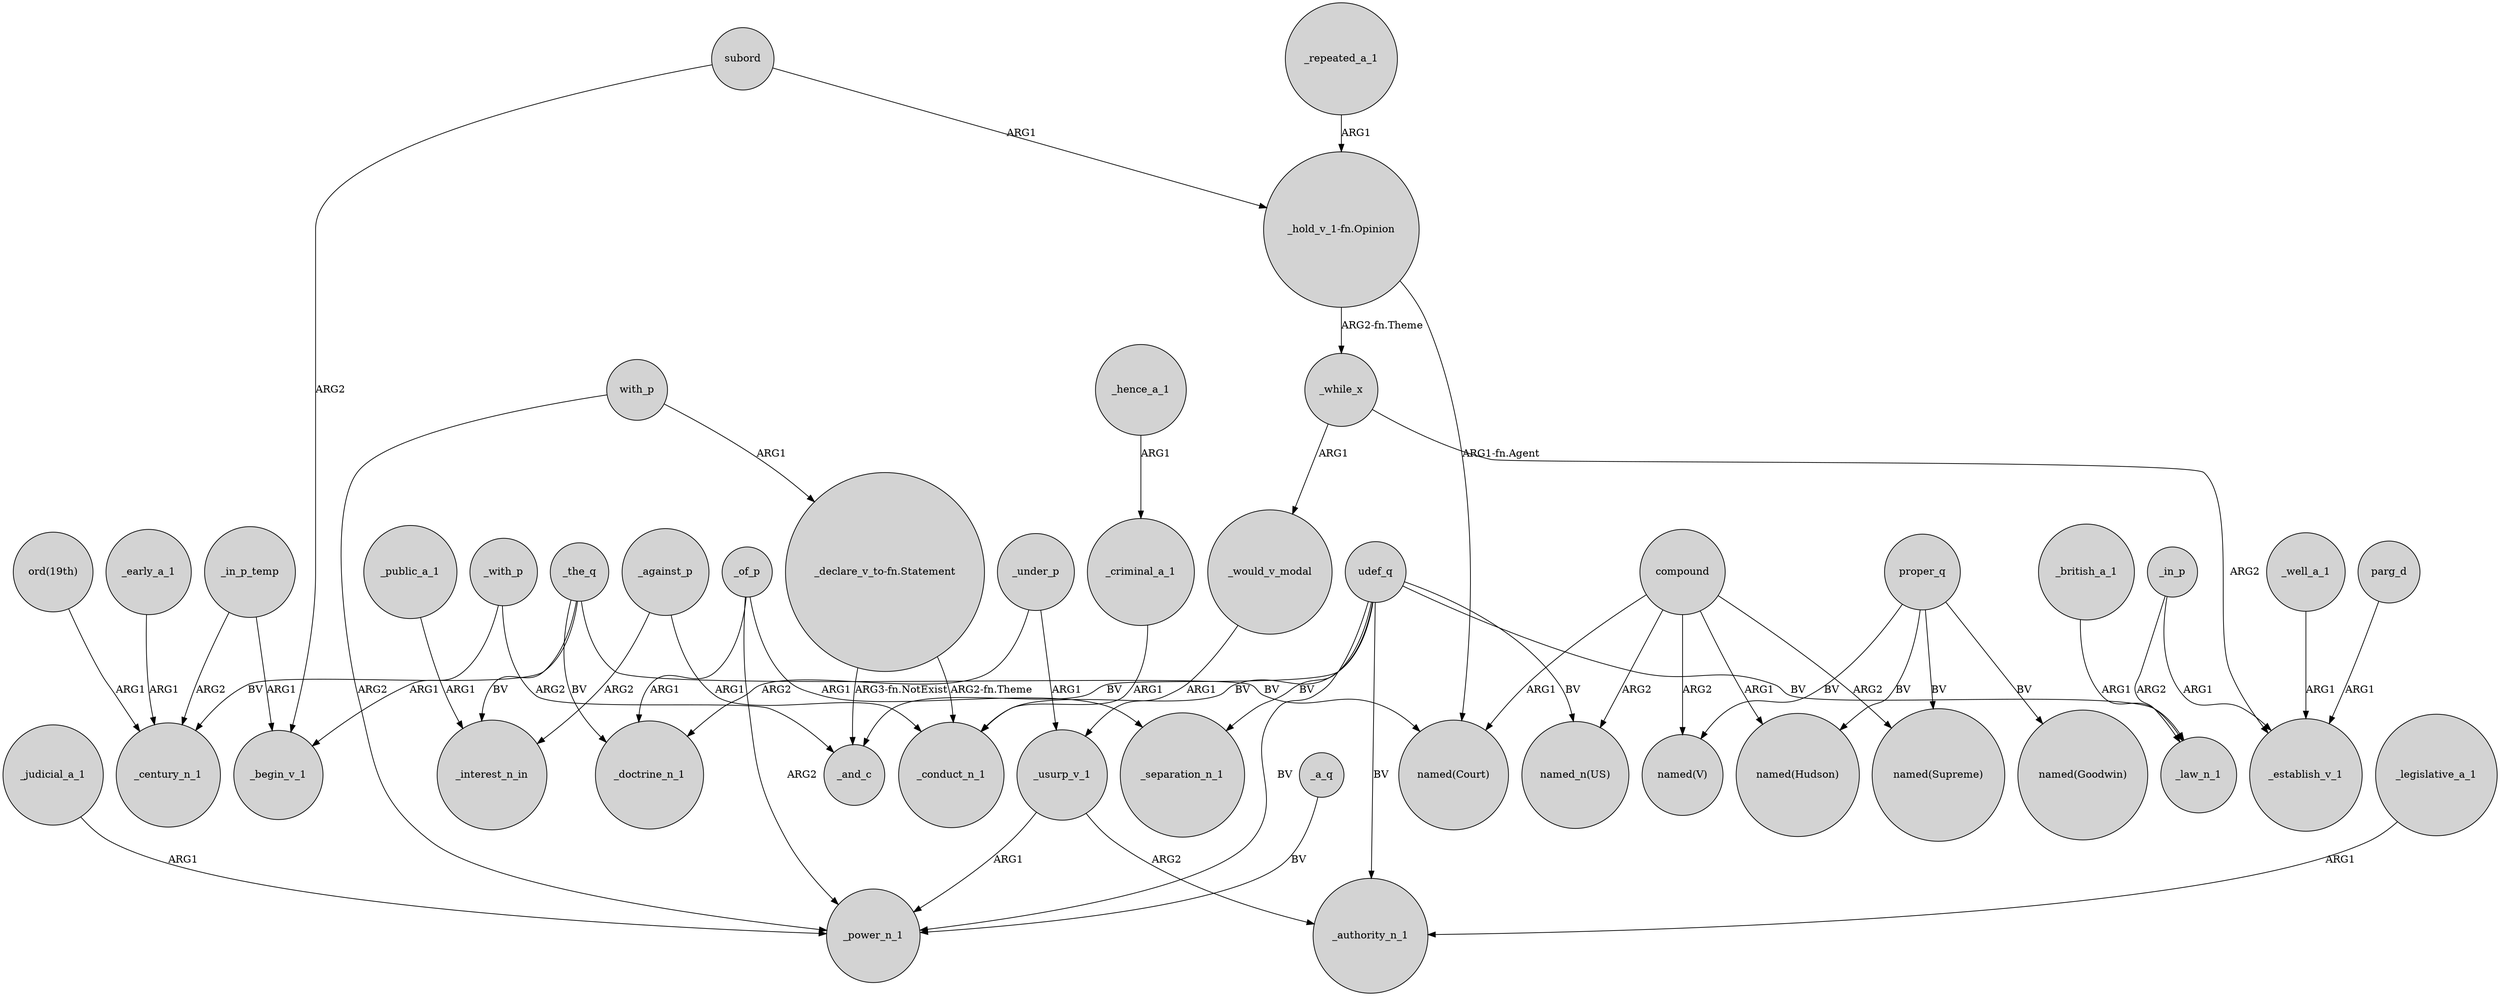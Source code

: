 digraph {
	node [shape=circle style=filled]
	subord -> "_hold_v_1-fn.Opinion" [label=ARG1]
	_with_p -> _and_c [label=ARG2]
	udef_q -> "named_n(US)" [label=BV]
	_hence_a_1 -> _criminal_a_1 [label=ARG1]
	"ord(19th)" -> _century_n_1 [label=ARG1]
	_while_x -> _would_v_modal [label=ARG1]
	_would_v_modal -> _usurp_v_1 [label=ARG1]
	_the_q -> _interest_n_in [label=BV]
	with_p -> _power_n_1 [label=ARG2]
	_repeated_a_1 -> "_hold_v_1-fn.Opinion" [label=ARG1]
	"_declare_v_to-fn.Statement" -> _conduct_n_1 [label="ARG2-fn.Theme"]
	_with_p -> _begin_v_1 [label=ARG1]
	_in_p_temp -> _begin_v_1 [label=ARG1]
	_the_q -> "named(Court)" [label=BV]
	udef_q -> _law_n_1 [label=BV]
	"_hold_v_1-fn.Opinion" -> _while_x [label="ARG2-fn.Theme"]
	_a_q -> _power_n_1 [label=BV]
	compound -> "named_n(US)" [label=ARG2]
	_the_q -> _doctrine_n_1 [label=BV]
	udef_q -> _separation_n_1 [label=BV]
	parg_d -> _establish_v_1 [label=ARG1]
	compound -> "named(V)" [label=ARG2]
	_judicial_a_1 -> _power_n_1 [label=ARG1]
	_under_p -> _doctrine_n_1 [label=ARG2]
	_public_a_1 -> _interest_n_in [label=ARG1]
	_of_p -> _power_n_1 [label=ARG2]
	udef_q -> _authority_n_1 [label=BV]
	compound -> "named(Supreme)" [label=ARG2]
	subord -> _begin_v_1 [label=ARG2]
	_in_p -> _law_n_1 [label=ARG2]
	_usurp_v_1 -> _power_n_1 [label=ARG1]
	proper_q -> "named(V)" [label=BV]
	_in_p_temp -> _century_n_1 [label=ARG2]
	proper_q -> "named(Supreme)" [label=BV]
	"_declare_v_to-fn.Statement" -> _and_c [label="ARG3-fn.NotExist"]
	udef_q -> _conduct_n_1 [label=BV]
	compound -> "named(Hudson)" [label=ARG1]
	_against_p -> _conduct_n_1 [label=ARG1]
	_in_p -> _establish_v_1 [label=ARG1]
	_british_a_1 -> _law_n_1 [label=ARG1]
	_usurp_v_1 -> _authority_n_1 [label=ARG2]
	_legislative_a_1 -> _authority_n_1 [label=ARG1]
	_the_q -> _century_n_1 [label=BV]
	proper_q -> "named(Hudson)" [label=BV]
	_early_a_1 -> _century_n_1 [label=ARG1]
	_against_p -> _interest_n_in [label=ARG2]
	"_hold_v_1-fn.Opinion" -> "named(Court)" [label="ARG1-fn.Agent"]
	_while_x -> _establish_v_1 [label=ARG2]
	proper_q -> "named(Goodwin)" [label=BV]
	_of_p -> _separation_n_1 [label=ARG1]
	_well_a_1 -> _establish_v_1 [label=ARG1]
	_criminal_a_1 -> _conduct_n_1 [label=ARG1]
	_of_p -> _doctrine_n_1 [label=ARG1]
	with_p -> "_declare_v_to-fn.Statement" [label=ARG1]
	udef_q -> _and_c [label=BV]
	udef_q -> _power_n_1 [label=BV]
	compound -> "named(Court)" [label=ARG1]
	_under_p -> _usurp_v_1 [label=ARG1]
}
